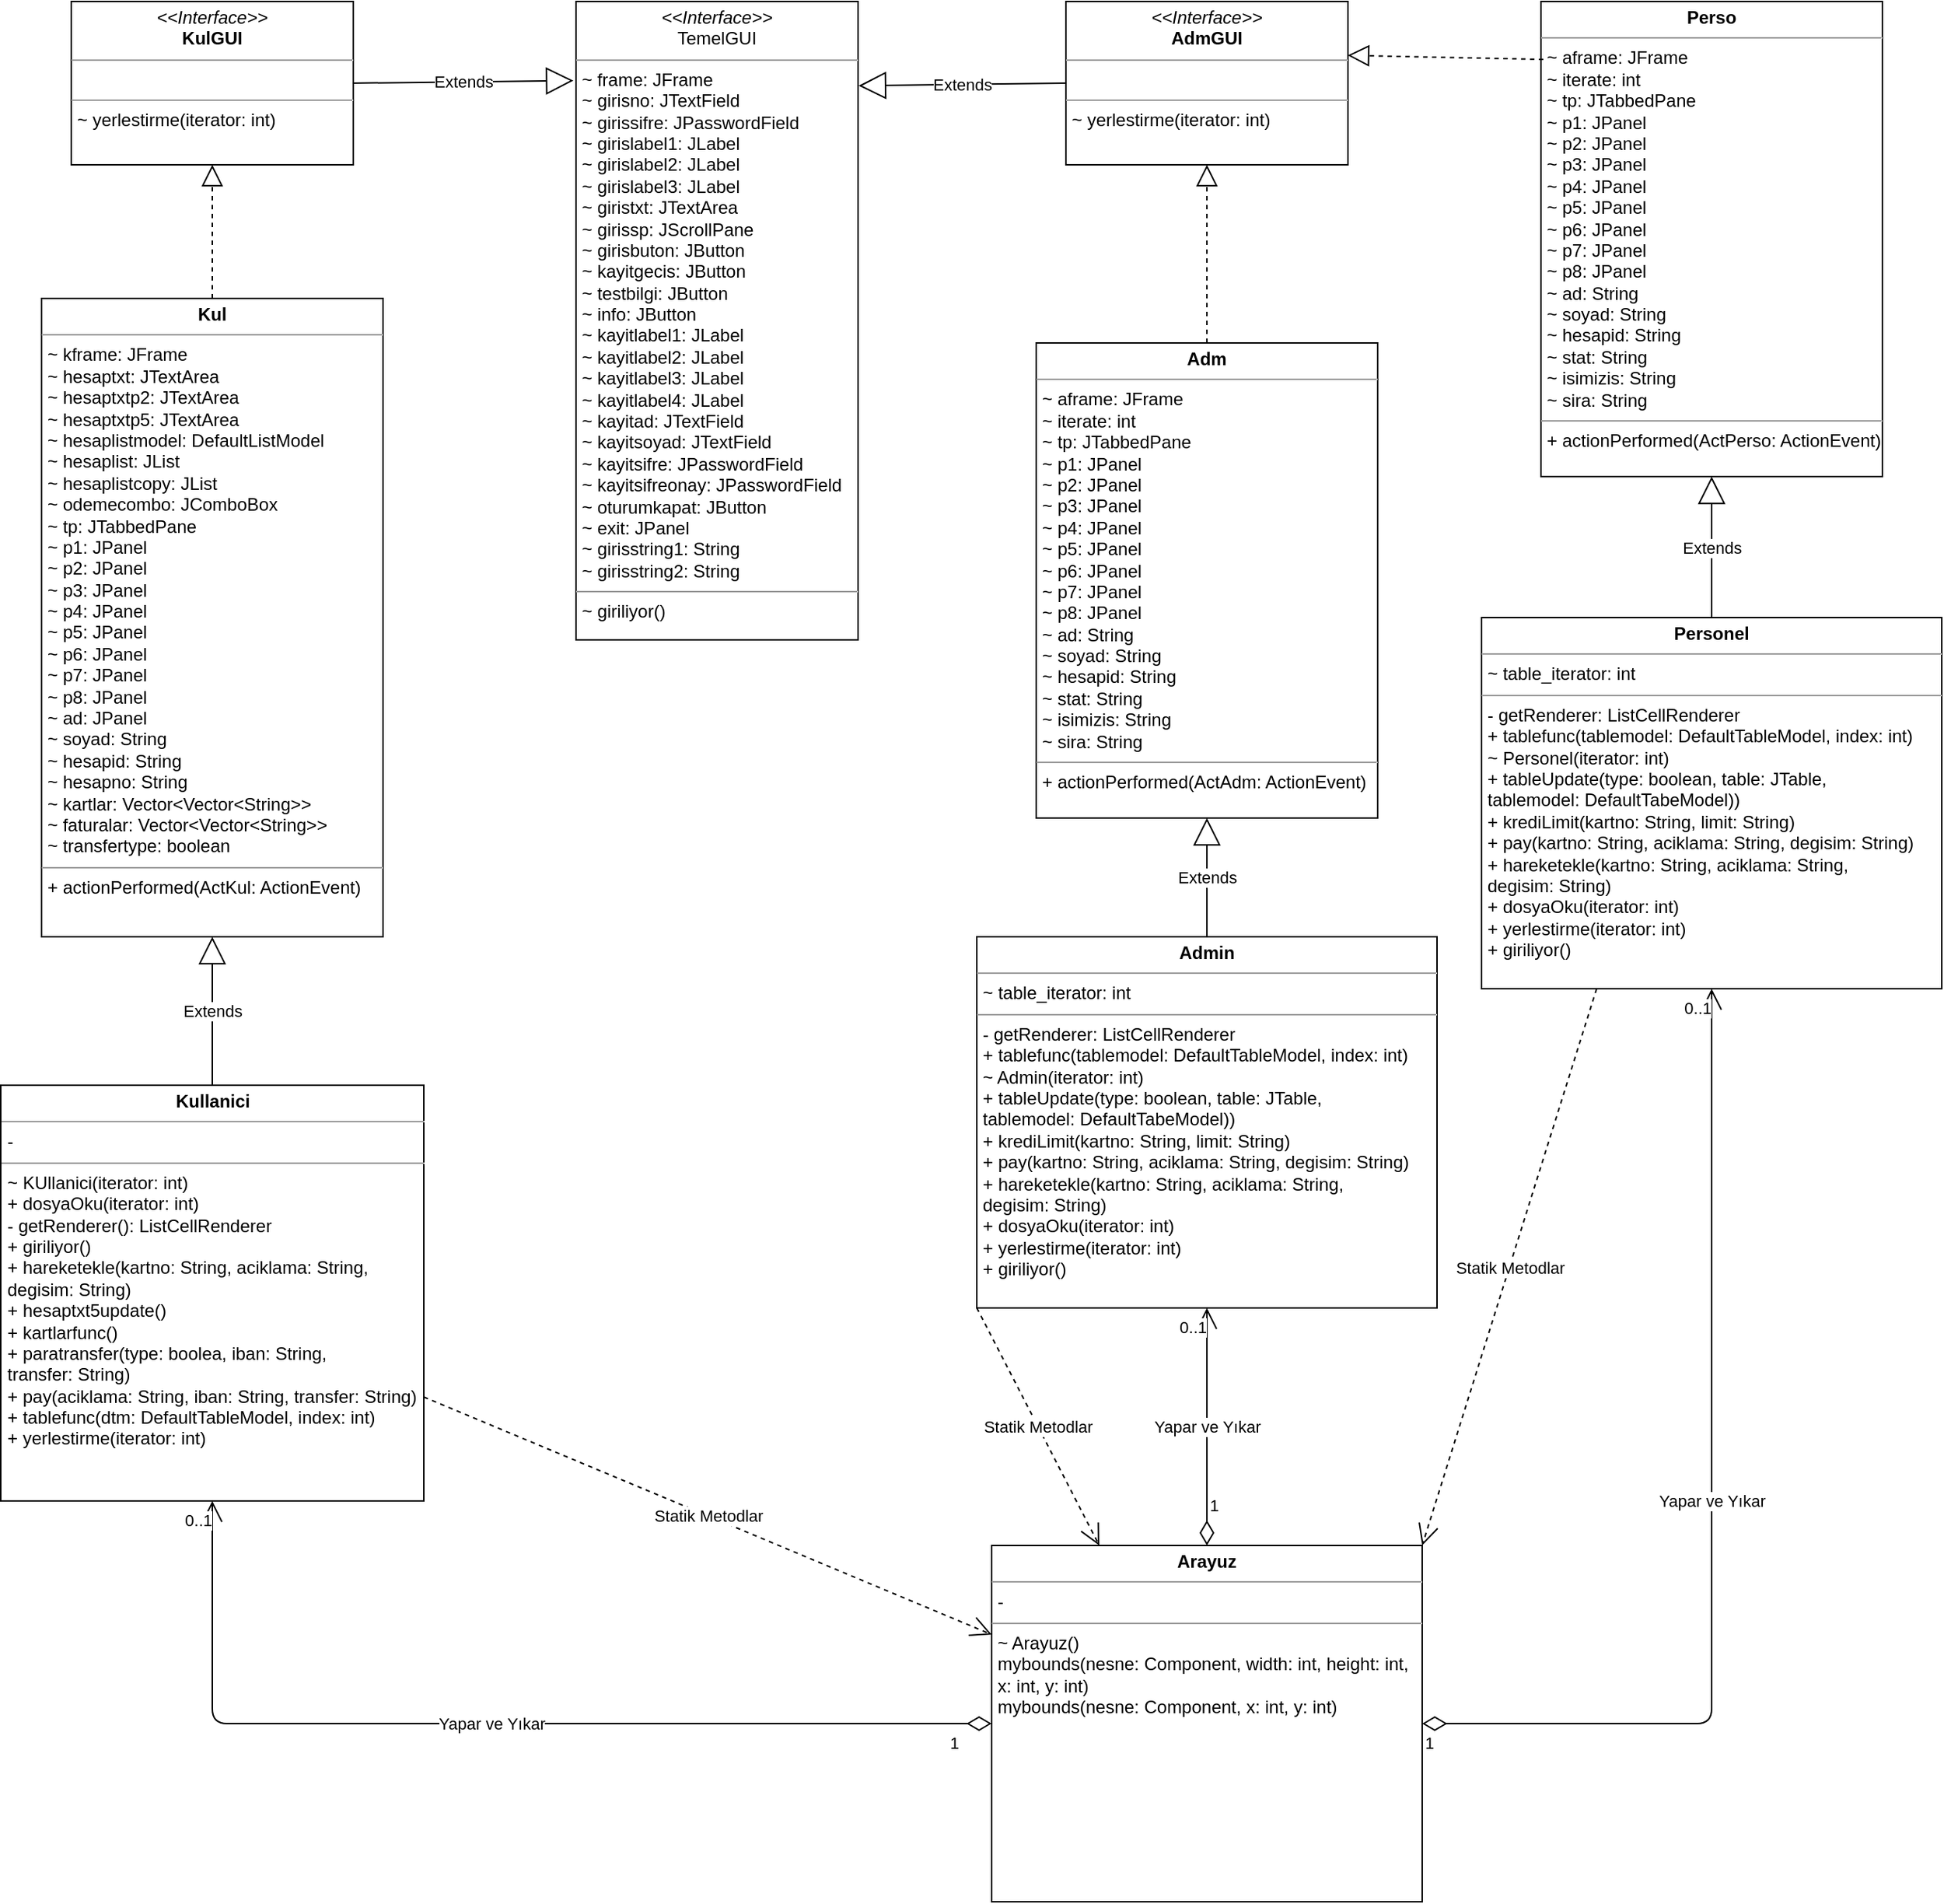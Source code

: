 <mxfile version="14.1.8" type="device"><diagram name="Page-1" id="9f46799a-70d6-7492-0946-bef42562c5a5"><mxGraphModel dx="3180" dy="2416" grid="1" gridSize="10" guides="1" tooltips="1" connect="1" arrows="1" fold="1" page="1" pageScale="1" pageWidth="1100" pageHeight="850" background="#ffffff" math="0" shadow="0"><root><mxCell id="0"/><mxCell id="1" parent="0"/><mxCell id="2pp8u53FbTOwL0avq4Z0-1" value="&lt;p style=&quot;margin: 0px ; margin-top: 4px ; text-align: center&quot;&gt;&lt;i&gt;&amp;lt;&amp;lt;Interface&amp;gt;&amp;gt;&lt;/i&gt;&lt;br&gt;TemelGUI&lt;/p&gt;&lt;hr size=&quot;1&quot;&gt;&lt;p style=&quot;margin: 0px ; margin-left: 4px&quot;&gt;~ frame: JFrame&lt;/p&gt;&lt;p style=&quot;margin: 0px ; margin-left: 4px&quot;&gt;~ girisno: JTextField&lt;/p&gt;&lt;p style=&quot;margin: 0px ; margin-left: 4px&quot;&gt;~&amp;nbsp;girissifre:&amp;nbsp;JPasswordField&lt;/p&gt;&lt;p style=&quot;margin: 0px ; margin-left: 4px&quot;&gt;~&amp;nbsp;girislabel1:&amp;nbsp;JLabel&lt;/p&gt;&lt;p style=&quot;margin: 0px ; margin-left: 4px&quot;&gt;~&amp;nbsp;girislabel2:&amp;nbsp;JLabel&lt;/p&gt;&lt;p style=&quot;margin: 0px ; margin-left: 4px&quot;&gt;~&amp;nbsp;girislabel3:&amp;nbsp;JLabel&lt;/p&gt;&lt;p style=&quot;margin: 0px ; margin-left: 4px&quot;&gt;~&amp;nbsp;giristxt:&amp;nbsp;JTextArea&lt;/p&gt;&lt;p style=&quot;margin: 0px ; margin-left: 4px&quot;&gt;~&amp;nbsp;girissp:&amp;nbsp;JScrollPane&lt;/p&gt;&lt;p style=&quot;margin: 0px ; margin-left: 4px&quot;&gt;~&amp;nbsp;girisbuton:&amp;nbsp;JButton&lt;/p&gt;&lt;p style=&quot;margin: 0px ; margin-left: 4px&quot;&gt;~&amp;nbsp;kayitgecis:&amp;nbsp;JButton&lt;/p&gt;&lt;p style=&quot;margin: 0px ; margin-left: 4px&quot;&gt;~&amp;nbsp;testbilgi:&amp;nbsp;JButton&lt;/p&gt;&lt;p style=&quot;margin: 0px ; margin-left: 4px&quot;&gt;~&amp;nbsp;info:&amp;nbsp;JButton&lt;/p&gt;&lt;p style=&quot;margin: 0px ; margin-left: 4px&quot;&gt;~&amp;nbsp;kayitlabel1:&amp;nbsp;JLabel&lt;/p&gt;&lt;p style=&quot;margin: 0px ; margin-left: 4px&quot;&gt;~&amp;nbsp;kayitlabel2:&amp;nbsp;JLabel&lt;/p&gt;&lt;p style=&quot;margin: 0px ; margin-left: 4px&quot;&gt;~ kayitlabel3:&amp;nbsp;JLabel&lt;/p&gt;&lt;p style=&quot;margin: 0px ; margin-left: 4px&quot;&gt;~&amp;nbsp;kayitlabel4:&amp;nbsp;JLabel&lt;/p&gt;&lt;p style=&quot;margin: 0px 0px 0px 4px&quot;&gt;~&amp;nbsp;kayitad:&amp;nbsp;JTextField&lt;/p&gt;&lt;p style=&quot;margin: 0px 0px 0px 4px&quot;&gt;~&amp;nbsp;kayitsoyad:&amp;nbsp;JTextField&lt;/p&gt;&lt;p style=&quot;margin: 0px 0px 0px 4px&quot;&gt;~&amp;nbsp;kayitsifre:&amp;nbsp;JPasswordField&lt;/p&gt;&lt;p style=&quot;margin: 0px 0px 0px 4px&quot;&gt;~&amp;nbsp;kayitsifreonay:&amp;nbsp;JPasswordField&lt;/p&gt;&lt;p style=&quot;margin: 0px 0px 0px 4px&quot;&gt;~&amp;nbsp;oturumkapat:&amp;nbsp;JButton&lt;/p&gt;&lt;p style=&quot;margin: 0px 0px 0px 4px&quot;&gt;~&amp;nbsp;exit:&amp;nbsp;JPanel&lt;/p&gt;&lt;p style=&quot;margin: 0px 0px 0px 4px&quot;&gt;~ girisstring1:&amp;nbsp;String&lt;/p&gt;&lt;p style=&quot;margin: 0px 0px 0px 4px&quot;&gt;~&amp;nbsp;girisstring2:&amp;nbsp;String&lt;/p&gt;&lt;hr size=&quot;1&quot;&gt;&lt;p style=&quot;margin: 0px ; margin-left: 4px&quot;&gt;~ giriliyor()&lt;/p&gt;" style="verticalAlign=top;align=left;overflow=fill;fontSize=12;fontFamily=Helvetica;html=1;" vertex="1" parent="1"><mxGeometry x="470" y="-840" width="190" height="430" as="geometry"/></mxCell><mxCell id="2pp8u53FbTOwL0avq4Z0-7" value="&lt;p style=&quot;margin: 0px ; margin-top: 4px ; text-align: center&quot;&gt;&lt;i&gt;&amp;lt;&amp;lt;Interface&amp;gt;&amp;gt;&lt;/i&gt;&lt;br&gt;&lt;b&gt;KulGUI&lt;/b&gt;&lt;/p&gt;&lt;hr size=&quot;1&quot;&gt;&lt;p style=&quot;margin: 0px ; margin-left: 4px&quot;&gt;&lt;br&gt;&lt;/p&gt;&lt;hr size=&quot;1&quot;&gt;&lt;p style=&quot;margin: 0px ; margin-left: 4px&quot;&gt;~ yerlestirme(iterator: int)&lt;/p&gt;" style="verticalAlign=top;align=left;overflow=fill;fontSize=12;fontFamily=Helvetica;html=1;" vertex="1" parent="1"><mxGeometry x="130" y="-840" width="190" height="110" as="geometry"/></mxCell><mxCell id="2pp8u53FbTOwL0avq4Z0-8" value="&lt;p style=&quot;margin: 0px ; margin-top: 4px ; text-align: center&quot;&gt;&lt;i&gt;&amp;lt;&amp;lt;Interface&amp;gt;&amp;gt;&lt;/i&gt;&lt;br&gt;&lt;b&gt;AdmGUI&lt;/b&gt;&lt;/p&gt;&lt;hr size=&quot;1&quot;&gt;&lt;p style=&quot;margin: 0px ; margin-left: 4px&quot;&gt;&lt;br&gt;&lt;/p&gt;&lt;hr size=&quot;1&quot;&gt;&lt;p style=&quot;margin: 0px ; margin-left: 4px&quot;&gt;~ yerlestirme(iterator: int)&lt;/p&gt;" style="verticalAlign=top;align=left;overflow=fill;fontSize=12;fontFamily=Helvetica;html=1;" vertex="1" parent="1"><mxGeometry x="800" y="-840" width="190" height="110" as="geometry"/></mxCell><mxCell id="2pp8u53FbTOwL0avq4Z0-10" value="Extends" style="endArrow=block;endSize=16;endFill=0;html=1;exitX=0;exitY=0.5;exitDx=0;exitDy=0;entryX=1.002;entryY=0.132;entryDx=0;entryDy=0;entryPerimeter=0;" edge="1" parent="1" source="2pp8u53FbTOwL0avq4Z0-8" target="2pp8u53FbTOwL0avq4Z0-1"><mxGeometry width="160" relative="1" as="geometry"><mxPoint x="770" y="-760" as="sourcePoint"/><mxPoint x="680" y="-770" as="targetPoint"/></mxGeometry></mxCell><mxCell id="2pp8u53FbTOwL0avq4Z0-11" value="Extends" style="endArrow=block;endSize=16;endFill=0;html=1;entryX=-0.009;entryY=0.124;entryDx=0;entryDy=0;entryPerimeter=0;exitX=1;exitY=0.5;exitDx=0;exitDy=0;" edge="1" parent="1" source="2pp8u53FbTOwL0avq4Z0-7" target="2pp8u53FbTOwL0avq4Z0-1"><mxGeometry width="160" relative="1" as="geometry"><mxPoint x="300" y="-660" as="sourcePoint"/><mxPoint x="460" y="-660" as="targetPoint"/></mxGeometry></mxCell><mxCell id="2pp8u53FbTOwL0avq4Z0-16" value="&lt;p style=&quot;margin: 0px ; margin-top: 4px ; text-align: center&quot;&gt;&lt;b&gt;Adm&lt;/b&gt;&lt;/p&gt;&lt;hr size=&quot;1&quot;&gt;&lt;p style=&quot;margin: 0px ; margin-left: 4px&quot;&gt;~&amp;nbsp;aframe:&amp;nbsp;JFrame&lt;/p&gt;&lt;p style=&quot;margin: 0px ; margin-left: 4px&quot;&gt;~&amp;nbsp;iterate:&amp;nbsp;int&lt;br&gt;&lt;/p&gt;&lt;p style=&quot;margin: 0px ; margin-left: 4px&quot;&gt;~&amp;nbsp;tp:&amp;nbsp;JTabbedPane&lt;br&gt;&lt;/p&gt;&lt;p style=&quot;margin: 0px ; margin-left: 4px&quot;&gt;~&amp;nbsp;p1:&amp;nbsp;JPanel&lt;br&gt;&lt;/p&gt;&lt;p style=&quot;margin: 0px ; margin-left: 4px&quot;&gt;~&amp;nbsp;p2:&amp;nbsp;JPanel&lt;br&gt;&lt;/p&gt;&lt;p style=&quot;margin: 0px ; margin-left: 4px&quot;&gt;~&amp;nbsp;p3:&amp;nbsp;JPanel&lt;br&gt;&lt;/p&gt;&lt;p style=&quot;margin: 0px ; margin-left: 4px&quot;&gt;~&amp;nbsp;p4:&amp;nbsp;JPanel&lt;br&gt;&lt;/p&gt;&lt;p style=&quot;margin: 0px ; margin-left: 4px&quot;&gt;~&amp;nbsp;p5:&amp;nbsp;JPanel&lt;br&gt;&lt;/p&gt;&lt;p style=&quot;margin: 0px ; margin-left: 4px&quot;&gt;~&amp;nbsp;p6:&amp;nbsp;JPanel&lt;br&gt;&lt;/p&gt;&lt;p style=&quot;margin: 0px ; margin-left: 4px&quot;&gt;~&amp;nbsp;p7:&amp;nbsp;JPanel&lt;br&gt;&lt;/p&gt;&lt;p style=&quot;margin: 0px ; margin-left: 4px&quot;&gt;~&amp;nbsp;p8:&amp;nbsp;JPanel&lt;/p&gt;&lt;p style=&quot;margin: 0px ; margin-left: 4px&quot;&gt;~&amp;nbsp;ad:&amp;nbsp;String&lt;br&gt;&lt;/p&gt;&lt;p style=&quot;margin: 0px ; margin-left: 4px&quot;&gt;~&amp;nbsp;soyad:&amp;nbsp;String&lt;br&gt;&lt;/p&gt;&lt;p style=&quot;margin: 0px ; margin-left: 4px&quot;&gt;~&amp;nbsp;hesapid:&amp;nbsp;String&lt;br&gt;&lt;/p&gt;&lt;p style=&quot;margin: 0px ; margin-left: 4px&quot;&gt;~&amp;nbsp;stat:&amp;nbsp;String&lt;br&gt;&lt;/p&gt;&lt;p style=&quot;margin: 0px ; margin-left: 4px&quot;&gt;~&amp;nbsp;isimizis:&amp;nbsp;String&lt;br&gt;&lt;/p&gt;&lt;p style=&quot;margin: 0px ; margin-left: 4px&quot;&gt;~&amp;nbsp;sira:&amp;nbsp;String&lt;/p&gt;&lt;hr size=&quot;1&quot;&gt;&lt;p style=&quot;margin: 0px ; margin-left: 4px&quot;&gt;+ actionPerformed(ActAdm: ActionEvent)&lt;/p&gt;" style="verticalAlign=top;align=left;overflow=fill;fontSize=12;fontFamily=Helvetica;html=1;" vertex="1" parent="1"><mxGeometry x="780" y="-610" width="230" height="320" as="geometry"/></mxCell><mxCell id="2pp8u53FbTOwL0avq4Z0-17" value="" style="endArrow=block;dashed=1;endFill=0;endSize=12;html=1;entryX=0.5;entryY=1;entryDx=0;entryDy=0;exitX=0.5;exitY=0;exitDx=0;exitDy=0;" edge="1" parent="1" source="2pp8u53FbTOwL0avq4Z0-16" target="2pp8u53FbTOwL0avq4Z0-8"><mxGeometry width="160" relative="1" as="geometry"><mxPoint x="800" y="-540" as="sourcePoint"/><mxPoint x="960" y="-540" as="targetPoint"/></mxGeometry></mxCell><mxCell id="2pp8u53FbTOwL0avq4Z0-19" value="&lt;p style=&quot;margin: 0px ; margin-top: 4px ; text-align: center&quot;&gt;&lt;b&gt;Perso&lt;/b&gt;&lt;/p&gt;&lt;hr size=&quot;1&quot;&gt;&lt;p style=&quot;margin: 0px ; margin-left: 4px&quot;&gt;~&amp;nbsp;aframe:&amp;nbsp;JFrame&lt;/p&gt;&lt;p style=&quot;margin: 0px ; margin-left: 4px&quot;&gt;~&amp;nbsp;iterate:&amp;nbsp;int&lt;br&gt;&lt;/p&gt;&lt;p style=&quot;margin: 0px ; margin-left: 4px&quot;&gt;~&amp;nbsp;tp:&amp;nbsp;JTabbedPane&lt;br&gt;&lt;/p&gt;&lt;p style=&quot;margin: 0px ; margin-left: 4px&quot;&gt;~&amp;nbsp;p1:&amp;nbsp;JPanel&lt;br&gt;&lt;/p&gt;&lt;p style=&quot;margin: 0px ; margin-left: 4px&quot;&gt;~&amp;nbsp;p2:&amp;nbsp;JPanel&lt;br&gt;&lt;/p&gt;&lt;p style=&quot;margin: 0px ; margin-left: 4px&quot;&gt;~&amp;nbsp;p3:&amp;nbsp;JPanel&lt;br&gt;&lt;/p&gt;&lt;p style=&quot;margin: 0px ; margin-left: 4px&quot;&gt;~&amp;nbsp;p4:&amp;nbsp;JPanel&lt;br&gt;&lt;/p&gt;&lt;p style=&quot;margin: 0px ; margin-left: 4px&quot;&gt;~&amp;nbsp;p5:&amp;nbsp;JPanel&lt;br&gt;&lt;/p&gt;&lt;p style=&quot;margin: 0px ; margin-left: 4px&quot;&gt;~&amp;nbsp;p6:&amp;nbsp;JPanel&lt;br&gt;&lt;/p&gt;&lt;p style=&quot;margin: 0px ; margin-left: 4px&quot;&gt;~&amp;nbsp;p7:&amp;nbsp;JPanel&lt;br&gt;&lt;/p&gt;&lt;p style=&quot;margin: 0px ; margin-left: 4px&quot;&gt;~&amp;nbsp;p8:&amp;nbsp;JPanel&lt;/p&gt;&lt;p style=&quot;margin: 0px ; margin-left: 4px&quot;&gt;~&amp;nbsp;ad:&amp;nbsp;String&lt;br&gt;&lt;/p&gt;&lt;p style=&quot;margin: 0px ; margin-left: 4px&quot;&gt;~&amp;nbsp;soyad:&amp;nbsp;String&lt;br&gt;&lt;/p&gt;&lt;p style=&quot;margin: 0px ; margin-left: 4px&quot;&gt;~&amp;nbsp;hesapid:&amp;nbsp;String&lt;br&gt;&lt;/p&gt;&lt;p style=&quot;margin: 0px ; margin-left: 4px&quot;&gt;~&amp;nbsp;stat:&amp;nbsp;String&lt;br&gt;&lt;/p&gt;&lt;p style=&quot;margin: 0px ; margin-left: 4px&quot;&gt;~&amp;nbsp;isimizis:&amp;nbsp;String&lt;br&gt;&lt;/p&gt;&lt;p style=&quot;margin: 0px ; margin-left: 4px&quot;&gt;~&amp;nbsp;sira:&amp;nbsp;String&lt;/p&gt;&lt;hr size=&quot;1&quot;&gt;&lt;p style=&quot;margin: 0px ; margin-left: 4px&quot;&gt;+ actionPerformed(ActPerso: ActionEvent)&lt;/p&gt;" style="verticalAlign=top;align=left;overflow=fill;fontSize=12;fontFamily=Helvetica;html=1;" vertex="1" parent="1"><mxGeometry x="1120" y="-840" width="230" height="320" as="geometry"/></mxCell><mxCell id="2pp8u53FbTOwL0avq4Z0-20" value="" style="endArrow=block;dashed=1;endFill=0;endSize=12;html=1;entryX=0.999;entryY=0.33;entryDx=0;entryDy=0;entryPerimeter=0;exitX=0.007;exitY=0.122;exitDx=0;exitDy=0;exitPerimeter=0;" edge="1" parent="1" source="2pp8u53FbTOwL0avq4Z0-19" target="2pp8u53FbTOwL0avq4Z0-8"><mxGeometry width="160" relative="1" as="geometry"><mxPoint x="950" y="-540" as="sourcePoint"/><mxPoint x="1110" y="-540" as="targetPoint"/></mxGeometry></mxCell><mxCell id="2pp8u53FbTOwL0avq4Z0-21" value="&lt;p style=&quot;margin: 0px ; margin-top: 4px ; text-align: center&quot;&gt;&lt;b&gt;Kul&lt;/b&gt;&lt;/p&gt;&lt;hr size=&quot;1&quot;&gt;&lt;p style=&quot;margin: 0px ; margin-left: 4px&quot;&gt;~ kframe:&amp;nbsp;JFrame&lt;/p&gt;&lt;p style=&quot;margin: 0px ; margin-left: 4px&quot;&gt;~ hesaptxt:&amp;nbsp;JTextArea&lt;br&gt;&lt;/p&gt;&lt;p style=&quot;margin: 0px ; margin-left: 4px&quot;&gt;~&amp;nbsp;hesaptxtp2: JTextArea&lt;/p&gt;&lt;p style=&quot;margin: 0px ; margin-left: 4px&quot;&gt;~&amp;nbsp;hesaptxtp5:&amp;nbsp;JTextArea&lt;br&gt;&lt;/p&gt;&lt;p style=&quot;margin: 0px ; margin-left: 4px&quot;&gt;~&amp;nbsp;hesaplistmodel:&amp;nbsp;DefaultListModel&lt;br&gt;&lt;/p&gt;&lt;p style=&quot;margin: 0px ; margin-left: 4px&quot;&gt;~&amp;nbsp;hesaplist: JList&lt;br&gt;&lt;/p&gt;&lt;p style=&quot;margin: 0px ; margin-left: 4px&quot;&gt;~&amp;nbsp;hesaplistcopy: JList&lt;br&gt;&lt;/p&gt;&lt;p style=&quot;margin: 0px ; margin-left: 4px&quot;&gt;~&amp;nbsp;odemecombo: JComboBox&lt;/p&gt;&lt;p style=&quot;margin: 0px ; margin-left: 4px&quot;&gt;~&amp;nbsp;tp:&amp;nbsp;JTabbedPane&lt;br&gt;&lt;/p&gt;&lt;p style=&quot;margin: 0px ; margin-left: 4px&quot;&gt;~&amp;nbsp;p1:&amp;nbsp;JPanel&lt;br&gt;&lt;/p&gt;&lt;p style=&quot;margin: 0px ; margin-left: 4px&quot;&gt;~&amp;nbsp;p2:&amp;nbsp;JPanel&lt;br&gt;&lt;/p&gt;&lt;p style=&quot;margin: 0px ; margin-left: 4px&quot;&gt;~&amp;nbsp;p3:&amp;nbsp;JPanel&lt;br&gt;&lt;/p&gt;&lt;p style=&quot;margin: 0px ; margin-left: 4px&quot;&gt;~&amp;nbsp;p4:&amp;nbsp;JPanel&lt;br&gt;&lt;/p&gt;&lt;p style=&quot;margin: 0px ; margin-left: 4px&quot;&gt;~&amp;nbsp;p5:&amp;nbsp;JPanel&lt;br&gt;&lt;/p&gt;&lt;p style=&quot;margin: 0px ; margin-left: 4px&quot;&gt;~&amp;nbsp;p6:&amp;nbsp;JPanel&lt;br&gt;&lt;/p&gt;&lt;p style=&quot;margin: 0px ; margin-left: 4px&quot;&gt;~&amp;nbsp;p7:&amp;nbsp;JPanel&lt;br&gt;&lt;/p&gt;&lt;p style=&quot;margin: 0px ; margin-left: 4px&quot;&gt;~&amp;nbsp;p8:&amp;nbsp;JPanel&lt;/p&gt;&lt;p style=&quot;margin: 0px ; margin-left: 4px&quot;&gt;~&amp;nbsp;ad:&amp;nbsp;JPanel&lt;br&gt;&lt;/p&gt;&lt;p style=&quot;margin: 0px ; margin-left: 4px&quot;&gt;~&amp;nbsp;soyad:&amp;nbsp;String&lt;br&gt;&lt;/p&gt;&lt;p style=&quot;margin: 0px ; margin-left: 4px&quot;&gt;~&amp;nbsp;hesapid:&amp;nbsp;String&lt;br&gt;&lt;/p&gt;&lt;p style=&quot;margin: 0px ; margin-left: 4px&quot;&gt;~&amp;nbsp;hesapno:&amp;nbsp;String&lt;br&gt;&lt;/p&gt;&lt;p style=&quot;margin: 0px ; margin-left: 4px&quot;&gt;~&amp;nbsp;kartlar:&amp;nbsp;Vector&amp;lt;Vector&amp;lt;String&amp;gt;&amp;gt;&lt;br&gt;&lt;/p&gt;&lt;p style=&quot;margin: 0px ; margin-left: 4px&quot;&gt;~&amp;nbsp;faturalar:&amp;nbsp;Vector&amp;lt;Vector&amp;lt;String&amp;gt;&amp;gt;&lt;/p&gt;&lt;p style=&quot;margin: 0px ; margin-left: 4px&quot;&gt;~ transfertype: boolean&lt;/p&gt;&lt;hr size=&quot;1&quot;&gt;&lt;p style=&quot;margin: 0px ; margin-left: 4px&quot;&gt;+ actionPerformed(ActKul: ActionEvent)&lt;/p&gt;" style="verticalAlign=top;align=left;overflow=fill;fontSize=12;fontFamily=Helvetica;html=1;" vertex="1" parent="1"><mxGeometry x="110" y="-640" width="230" height="430" as="geometry"/></mxCell><mxCell id="2pp8u53FbTOwL0avq4Z0-22" value="" style="endArrow=block;dashed=1;endFill=0;endSize=12;html=1;entryX=0.5;entryY=1;entryDx=0;entryDy=0;exitX=0.5;exitY=0;exitDx=0;exitDy=0;" edge="1" parent="1" source="2pp8u53FbTOwL0avq4Z0-21" target="2pp8u53FbTOwL0avq4Z0-7"><mxGeometry width="160" relative="1" as="geometry"><mxPoint x="160" y="-510" as="sourcePoint"/><mxPoint x="320" y="-510" as="targetPoint"/></mxGeometry></mxCell><mxCell id="2pp8u53FbTOwL0avq4Z0-27" value="&lt;p style=&quot;margin: 0px ; margin-top: 4px ; text-align: center&quot;&gt;&lt;b&gt;Admin&lt;/b&gt;&lt;/p&gt;&lt;hr size=&quot;1&quot;&gt;&lt;p style=&quot;margin: 0px ; margin-left: 4px&quot;&gt;~ table_iterator: int&lt;/p&gt;&lt;hr size=&quot;1&quot;&gt;&lt;p style=&quot;margin: 0px ; margin-left: 4px&quot;&gt;- getRenderer: ListCellRenderer&lt;/p&gt;&lt;p style=&quot;margin: 0px ; margin-left: 4px&quot;&gt;+ tablefunc(tablemodel: DefaultTableModel, index: int)&lt;/p&gt;&lt;p style=&quot;margin: 0px ; margin-left: 4px&quot;&gt;~ Admin(iterator: int)&lt;/p&gt;&lt;p style=&quot;margin: 0px ; margin-left: 4px&quot;&gt;+ tableUpdate(type: boolean, table: JTable,&amp;nbsp;&lt;/p&gt;&lt;p style=&quot;margin: 0px ; margin-left: 4px&quot;&gt;tablemodel: DefaultTabeModel))&lt;/p&gt;&lt;p style=&quot;margin: 0px ; margin-left: 4px&quot;&gt;+ krediLimit(kartno: String, limit: String)&lt;/p&gt;&lt;p style=&quot;margin: 0px ; margin-left: 4px&quot;&gt;+ pay(kartno: String, aciklama: String, degisim: String)&lt;/p&gt;&lt;p style=&quot;margin: 0px ; margin-left: 4px&quot;&gt;+ hareketekle(kartno: String, aciklama: String,&amp;nbsp;&lt;/p&gt;&lt;p style=&quot;margin: 0px ; margin-left: 4px&quot;&gt;degisim: String)&lt;/p&gt;&lt;p style=&quot;margin: 0px ; margin-left: 4px&quot;&gt;+ dosyaOku(iterator: int)&lt;/p&gt;&lt;p style=&quot;margin: 0px ; margin-left: 4px&quot;&gt;+ yerlestirme(iterator: int)&lt;/p&gt;&lt;p style=&quot;margin: 0px ; margin-left: 4px&quot;&gt;+ giriliyor()&lt;/p&gt;&lt;p style=&quot;margin: 0px ; margin-left: 4px&quot;&gt;&lt;br&gt;&lt;/p&gt;" style="verticalAlign=top;align=left;overflow=fill;fontSize=12;fontFamily=Helvetica;html=1;" vertex="1" parent="1"><mxGeometry x="740" y="-210" width="310" height="250" as="geometry"/></mxCell><mxCell id="2pp8u53FbTOwL0avq4Z0-28" value="Extends" style="endArrow=block;endSize=16;endFill=0;html=1;entryX=0.5;entryY=1;entryDx=0;entryDy=0;exitX=0.5;exitY=0;exitDx=0;exitDy=0;" edge="1" parent="1" source="2pp8u53FbTOwL0avq4Z0-27" target="2pp8u53FbTOwL0avq4Z0-16"><mxGeometry width="160" relative="1" as="geometry"><mxPoint x="790" y="-160" as="sourcePoint"/><mxPoint x="950" y="-160" as="targetPoint"/></mxGeometry></mxCell><mxCell id="2pp8u53FbTOwL0avq4Z0-29" value="&lt;p style=&quot;margin: 0px ; margin-top: 4px ; text-align: center&quot;&gt;&lt;b&gt;Personel&lt;/b&gt;&lt;/p&gt;&lt;hr size=&quot;1&quot;&gt;&lt;p style=&quot;margin: 0px ; margin-left: 4px&quot;&gt;~ table_iterator: int&lt;/p&gt;&lt;hr size=&quot;1&quot;&gt;&lt;p style=&quot;margin: 0px ; margin-left: 4px&quot;&gt;- getRenderer: ListCellRenderer&lt;/p&gt;&lt;p style=&quot;margin: 0px ; margin-left: 4px&quot;&gt;+ tablefunc(tablemodel: DefaultTableModel, index: int)&lt;/p&gt;&lt;p style=&quot;margin: 0px ; margin-left: 4px&quot;&gt;~ Personel(iterator: int)&lt;/p&gt;&lt;p style=&quot;margin: 0px ; margin-left: 4px&quot;&gt;+ tableUpdate(type: boolean, table: JTable,&amp;nbsp;&lt;/p&gt;&lt;p style=&quot;margin: 0px ; margin-left: 4px&quot;&gt;tablemodel: DefaultTabeModel))&lt;/p&gt;&lt;p style=&quot;margin: 0px ; margin-left: 4px&quot;&gt;+ krediLimit(kartno: String, limit: String)&lt;/p&gt;&lt;p style=&quot;margin: 0px ; margin-left: 4px&quot;&gt;+ pay(kartno: String, aciklama: String, degisim: String)&lt;/p&gt;&lt;p style=&quot;margin: 0px ; margin-left: 4px&quot;&gt;+ hareketekle(kartno: String, aciklama: String,&amp;nbsp;&lt;/p&gt;&lt;p style=&quot;margin: 0px ; margin-left: 4px&quot;&gt;degisim: String)&lt;/p&gt;&lt;p style=&quot;margin: 0px ; margin-left: 4px&quot;&gt;+ dosyaOku(iterator: int)&lt;/p&gt;&lt;p style=&quot;margin: 0px ; margin-left: 4px&quot;&gt;+ yerlestirme(iterator: int)&lt;/p&gt;&lt;p style=&quot;margin: 0px ; margin-left: 4px&quot;&gt;+ giriliyor()&lt;/p&gt;&lt;p style=&quot;margin: 0px ; margin-left: 4px&quot;&gt;&lt;br&gt;&lt;/p&gt;" style="verticalAlign=top;align=left;overflow=fill;fontSize=12;fontFamily=Helvetica;html=1;" vertex="1" parent="1"><mxGeometry x="1080" y="-425" width="310" height="250" as="geometry"/></mxCell><mxCell id="2pp8u53FbTOwL0avq4Z0-30" value="Extends" style="endArrow=block;endSize=16;endFill=0;html=1;entryX=0.5;entryY=1;entryDx=0;entryDy=0;exitX=0.5;exitY=0;exitDx=0;exitDy=0;" edge="1" parent="1" source="2pp8u53FbTOwL0avq4Z0-29" target="2pp8u53FbTOwL0avq4Z0-19"><mxGeometry width="160" relative="1" as="geometry"><mxPoint x="1010" y="-390" as="sourcePoint"/><mxPoint x="1170" y="-390" as="targetPoint"/></mxGeometry></mxCell><mxCell id="2pp8u53FbTOwL0avq4Z0-32" value="&lt;p style=&quot;margin: 0px ; margin-top: 4px ; text-align: center&quot;&gt;&lt;b&gt;Kullanici&lt;/b&gt;&lt;/p&gt;&lt;hr size=&quot;1&quot;&gt;&lt;p style=&quot;margin: 0px ; margin-left: 4px&quot;&gt;-&lt;/p&gt;&lt;hr size=&quot;1&quot;&gt;&lt;p style=&quot;margin: 0px ; margin-left: 4px&quot;&gt;~ KUllanici(iterator: int)&lt;/p&gt;&lt;p style=&quot;margin: 0px ; margin-left: 4px&quot;&gt;+ dosyaOku(iterator: int)&lt;/p&gt;&lt;p style=&quot;margin: 0px ; margin-left: 4px&quot;&gt;- getRenderer(): ListCellRenderer&lt;/p&gt;&lt;p style=&quot;margin: 0px ; margin-left: 4px&quot;&gt;+ giriliyor()&lt;/p&gt;&lt;p style=&quot;margin: 0px ; margin-left: 4px&quot;&gt;+ hareketekle(kartno: String, aciklama: String,&lt;/p&gt;&lt;p style=&quot;margin: 0px ; margin-left: 4px&quot;&gt;degisim: String)&lt;/p&gt;&lt;p style=&quot;margin: 0px ; margin-left: 4px&quot;&gt;+ hesaptxt5update()&lt;/p&gt;&lt;p style=&quot;margin: 0px ; margin-left: 4px&quot;&gt;+ kartlarfunc()&lt;/p&gt;&lt;p style=&quot;margin: 0px ; margin-left: 4px&quot;&gt;+ paratransfer(type: boolea, iban: String,&amp;nbsp;&lt;/p&gt;&lt;p style=&quot;margin: 0px ; margin-left: 4px&quot;&gt;transfer: String)&lt;/p&gt;&lt;p style=&quot;margin: 0px ; margin-left: 4px&quot;&gt;+ pay(aciklama: String, iban: String, transfer: String)&lt;/p&gt;&lt;p style=&quot;margin: 0px ; margin-left: 4px&quot;&gt;+ tablefunc(dtm: DefaultTableModel, index: int)&lt;/p&gt;&lt;p style=&quot;margin: 0px ; margin-left: 4px&quot;&gt;+ yerlestirme(iterator: int)&lt;/p&gt;" style="verticalAlign=top;align=left;overflow=fill;fontSize=12;fontFamily=Helvetica;html=1;" vertex="1" parent="1"><mxGeometry x="82.5" y="-110" width="285" height="280" as="geometry"/></mxCell><mxCell id="2pp8u53FbTOwL0avq4Z0-33" value="Extends" style="endArrow=block;endSize=16;endFill=0;html=1;entryX=0.5;entryY=1;entryDx=0;entryDy=0;exitX=0.5;exitY=0;exitDx=0;exitDy=0;" edge="1" parent="1" source="2pp8u53FbTOwL0avq4Z0-32" target="2pp8u53FbTOwL0avq4Z0-21"><mxGeometry width="160" relative="1" as="geometry"><mxPoint x="200" y="80" as="sourcePoint"/><mxPoint x="360" y="80" as="targetPoint"/></mxGeometry></mxCell><mxCell id="2pp8u53FbTOwL0avq4Z0-34" value="&lt;p style=&quot;margin: 0px ; margin-top: 4px ; text-align: center&quot;&gt;&lt;b&gt;Arayuz&lt;/b&gt;&lt;/p&gt;&lt;hr size=&quot;1&quot;&gt;&lt;p style=&quot;margin: 0px ; margin-left: 4px&quot;&gt;-&lt;/p&gt;&lt;hr size=&quot;1&quot;&gt;&lt;p style=&quot;margin: 0px ; margin-left: 4px&quot;&gt;~ Arayuz()&lt;/p&gt;&lt;p style=&quot;margin: 0px ; margin-left: 4px&quot;&gt;mybounds(nesne: Component, width: int, height: int,&lt;/p&gt;&lt;p style=&quot;margin: 0px ; margin-left: 4px&quot;&gt;x: int, y: int)&lt;/p&gt;&lt;p style=&quot;margin: 0px 0px 0px 4px&quot;&gt;mybounds(nesne: Component,&amp;nbsp;&lt;span&gt;x: int, y: int)&lt;/span&gt;&lt;/p&gt;&lt;p style=&quot;margin: 0px ; margin-left: 4px&quot;&gt;&lt;br&gt;&lt;/p&gt;" style="verticalAlign=top;align=left;overflow=fill;fontSize=12;fontFamily=Helvetica;html=1;" vertex="1" parent="1"><mxGeometry x="750" y="200" width="290" height="240" as="geometry"/></mxCell><mxCell id="2pp8u53FbTOwL0avq4Z0-35" value="Yapar ve Yıkar" style="endArrow=open;html=1;endSize=12;startArrow=diamondThin;startSize=14;startFill=0;edgeStyle=orthogonalEdgeStyle;exitX=0;exitY=0.5;exitDx=0;exitDy=0;entryX=0.5;entryY=1;entryDx=0;entryDy=0;" edge="1" parent="1" source="2pp8u53FbTOwL0avq4Z0-34" target="2pp8u53FbTOwL0avq4Z0-32"><mxGeometry relative="1" as="geometry"><mxPoint x="650" y="30" as="sourcePoint"/><mxPoint x="810" y="30" as="targetPoint"/></mxGeometry></mxCell><mxCell id="2pp8u53FbTOwL0avq4Z0-36" value="1" style="edgeLabel;resizable=0;html=1;align=left;verticalAlign=top;" connectable="0" vertex="1" parent="2pp8u53FbTOwL0avq4Z0-35"><mxGeometry x="-1" relative="1" as="geometry"><mxPoint x="-30" as="offset"/></mxGeometry></mxCell><mxCell id="2pp8u53FbTOwL0avq4Z0-37" value="0..1" style="edgeLabel;resizable=0;html=1;align=right;verticalAlign=top;" connectable="0" vertex="1" parent="2pp8u53FbTOwL0avq4Z0-35"><mxGeometry x="1" relative="1" as="geometry"/></mxCell><mxCell id="2pp8u53FbTOwL0avq4Z0-38" value="Yapar ve Yıkar" style="endArrow=open;html=1;endSize=12;startArrow=diamondThin;startSize=14;startFill=0;edgeStyle=orthogonalEdgeStyle;exitX=0.5;exitY=0;exitDx=0;exitDy=0;entryX=0.5;entryY=1;entryDx=0;entryDy=0;" edge="1" parent="1" source="2pp8u53FbTOwL0avq4Z0-34" target="2pp8u53FbTOwL0avq4Z0-27"><mxGeometry relative="1" as="geometry"><mxPoint x="760" y="330" as="sourcePoint"/><mxPoint x="235.0" y="180" as="targetPoint"/></mxGeometry></mxCell><mxCell id="2pp8u53FbTOwL0avq4Z0-39" value="1" style="edgeLabel;resizable=0;html=1;align=left;verticalAlign=top;" connectable="0" vertex="1" parent="2pp8u53FbTOwL0avq4Z0-38"><mxGeometry x="-1" relative="1" as="geometry"><mxPoint y="-40" as="offset"/></mxGeometry></mxCell><mxCell id="2pp8u53FbTOwL0avq4Z0-40" value="0..1" style="edgeLabel;resizable=0;html=1;align=right;verticalAlign=top;" connectable="0" vertex="1" parent="2pp8u53FbTOwL0avq4Z0-38"><mxGeometry x="1" relative="1" as="geometry"/></mxCell><mxCell id="2pp8u53FbTOwL0avq4Z0-41" value="Yapar ve Yıkar" style="endArrow=open;html=1;endSize=12;startArrow=diamondThin;startSize=14;startFill=0;edgeStyle=orthogonalEdgeStyle;exitX=1;exitY=0.5;exitDx=0;exitDy=0;entryX=0.5;entryY=1;entryDx=0;entryDy=0;" edge="1" parent="1" source="2pp8u53FbTOwL0avq4Z0-34" target="2pp8u53FbTOwL0avq4Z0-29"><mxGeometry relative="1" as="geometry"><mxPoint x="770" y="340" as="sourcePoint"/><mxPoint x="245.0" y="190" as="targetPoint"/></mxGeometry></mxCell><mxCell id="2pp8u53FbTOwL0avq4Z0-42" value="1" style="edgeLabel;resizable=0;html=1;align=left;verticalAlign=top;" connectable="0" vertex="1" parent="2pp8u53FbTOwL0avq4Z0-41"><mxGeometry x="-1" relative="1" as="geometry"/></mxCell><mxCell id="2pp8u53FbTOwL0avq4Z0-43" value="0..1" style="edgeLabel;resizable=0;html=1;align=right;verticalAlign=top;" connectable="0" vertex="1" parent="2pp8u53FbTOwL0avq4Z0-41"><mxGeometry x="1" relative="1" as="geometry"/></mxCell><mxCell id="2pp8u53FbTOwL0avq4Z0-45" value="Statik Metodlar" style="endArrow=open;endSize=12;dashed=1;html=1;exitX=0.25;exitY=1;exitDx=0;exitDy=0;entryX=1;entryY=0;entryDx=0;entryDy=0;" edge="1" parent="1" source="2pp8u53FbTOwL0avq4Z0-29" target="2pp8u53FbTOwL0avq4Z0-34"><mxGeometry width="160" relative="1" as="geometry"><mxPoint x="940" y="160" as="sourcePoint"/><mxPoint x="1100" y="230" as="targetPoint"/></mxGeometry></mxCell><mxCell id="2pp8u53FbTOwL0avq4Z0-47" value="Statik Metodlar" style="endArrow=open;endSize=12;dashed=1;html=1;exitX=0;exitY=1;exitDx=0;exitDy=0;entryX=0.25;entryY=0;entryDx=0;entryDy=0;" edge="1" parent="1" source="2pp8u53FbTOwL0avq4Z0-27" target="2pp8u53FbTOwL0avq4Z0-34"><mxGeometry width="160" relative="1" as="geometry"><mxPoint x="677.5" y="90" as="sourcePoint"/><mxPoint x="560" y="465" as="targetPoint"/></mxGeometry></mxCell><mxCell id="2pp8u53FbTOwL0avq4Z0-48" value="Statik Metodlar" style="endArrow=open;endSize=12;dashed=1;html=1;exitX=1;exitY=0.75;exitDx=0;exitDy=0;entryX=0;entryY=0.25;entryDx=0;entryDy=0;" edge="1" parent="1" source="2pp8u53FbTOwL0avq4Z0-32" target="2pp8u53FbTOwL0avq4Z0-34"><mxGeometry width="160" relative="1" as="geometry"><mxPoint x="1177.5" y="-155" as="sourcePoint"/><mxPoint x="1060" y="220" as="targetPoint"/></mxGeometry></mxCell></root></mxGraphModel></diagram></mxfile>